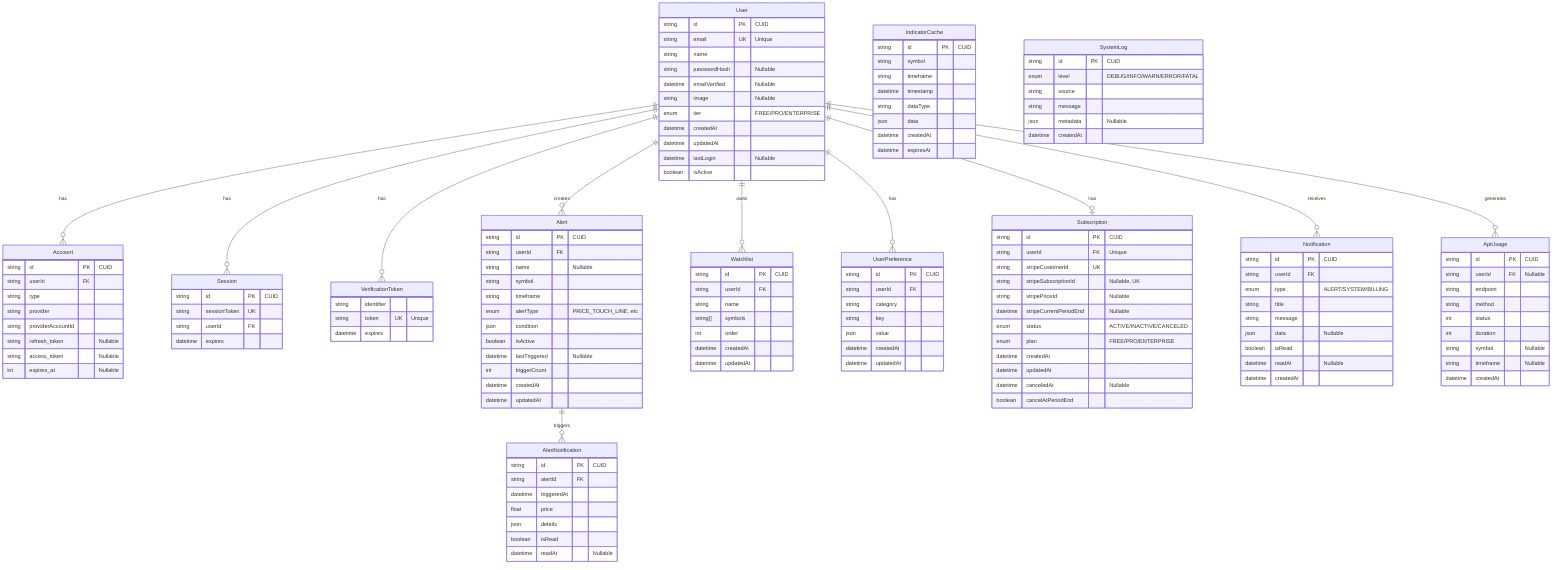 erDiagram
    User ||--o{ Account : "has"
    User ||--o{ Session : "has"
    User ||--o{ VerificationToken : "has"
    User ||--o{ Alert : "creates"
    User ||--o{ Watchlist : "owns"
    User ||--o{ UserPreference : "has"
    User ||--o| Subscription : "has"
    User ||--o{ Notification : "receives"
    User ||--o{ ApiUsage : "generates"
    Alert ||--o{ AlertNotification : "triggers"
    
    User {
        string id PK "CUID"
        string email UK "Unique"
        string name
        string passwordHash "Nullable"
        datetime emailVerified "Nullable"
        string image "Nullable"
        enum tier "FREE/PRO/ENTERPRISE"
        datetime createdAt
        datetime updatedAt
        datetime lastLogin "Nullable"
        boolean isActive
    }
    
    Account {
        string id PK "CUID"
        string userId FK
        string type
        string provider
        string providerAccountId
        string refresh_token "Nullable"
        string access_token "Nullable"
        int expires_at "Nullable"
    }
    
    Session {
        string id PK "CUID"
        string sessionToken UK
        string userId FK
        datetime expires
    }
    
    VerificationToken {
        string identifier
        string token UK "Unique"
        datetime expires
    }
    
    Alert {
        string id PK "CUID"
        string userId FK
        string name "Nullable"
        string symbol
        string timeframe
        enum alertType "PRICE_TOUCH_LINE, etc"
        json condition
        boolean isActive
        datetime lastTriggered "Nullable"
        int triggerCount
        datetime createdAt
        datetime updatedAt
    }
    
    AlertNotification {
        string id PK "CUID"
        string alertId FK
        datetime triggeredAt
        float price
        json details
        boolean isRead
        datetime readAt "Nullable"
    }
    
    Watchlist {
        string id PK "CUID"
        string userId FK
        string name
        string[] symbols
        int order
        datetime createdAt
        datetime updatedAt
    }
    
    UserPreference {
        string id PK "CUID"
        string userId FK
        string category
        string key
        json value
        datetime createdAt
        datetime updatedAt
    }
    
    Subscription {
        string id PK "CUID"
        string userId FK "Unique"
        string stripeCustomerId UK
        string stripeSubscriptionId "Nullable, UK"
        string stripePriceId "Nullable"
        datetime stripeCurrentPeriodEnd "Nullable"
        enum status "ACTIVE/INACTIVE/CANCELED"
        enum plan "FREE/PRO/ENTERPRISE"
        datetime createdAt
        datetime updatedAt
        datetime canceledAt "Nullable"
        boolean cancelAtPeriodEnd
    }
    
    Notification {
        string id PK "CUID"
        string userId FK
        enum type "ALERT/SYSTEM/BILLING"
        string title
        string message
        json data "Nullable"
        boolean isRead
        datetime readAt "Nullable"
        datetime createdAt
    }
    
    ApiUsage {
        string id PK "CUID"
        string userId FK "Nullable"
        string endpoint
        string method
        int status
        int duration
        string symbol "Nullable"
        string timeframe "Nullable"
        datetime createdAt
    }
    
    IndicatorCache {
        string id PK "CUID"
        string symbol
        string timeframe
        datetime timestamp
        string dataType
        json data
        datetime createdAt
        datetime expiresAt
    }
    
    SystemLog {
        string id PK "CUID"
        enum level "DEBUG/INFO/WARN/ERROR/FATAL"
        string source
        string message
        json metadata "Nullable"
        datetime createdAt
    }